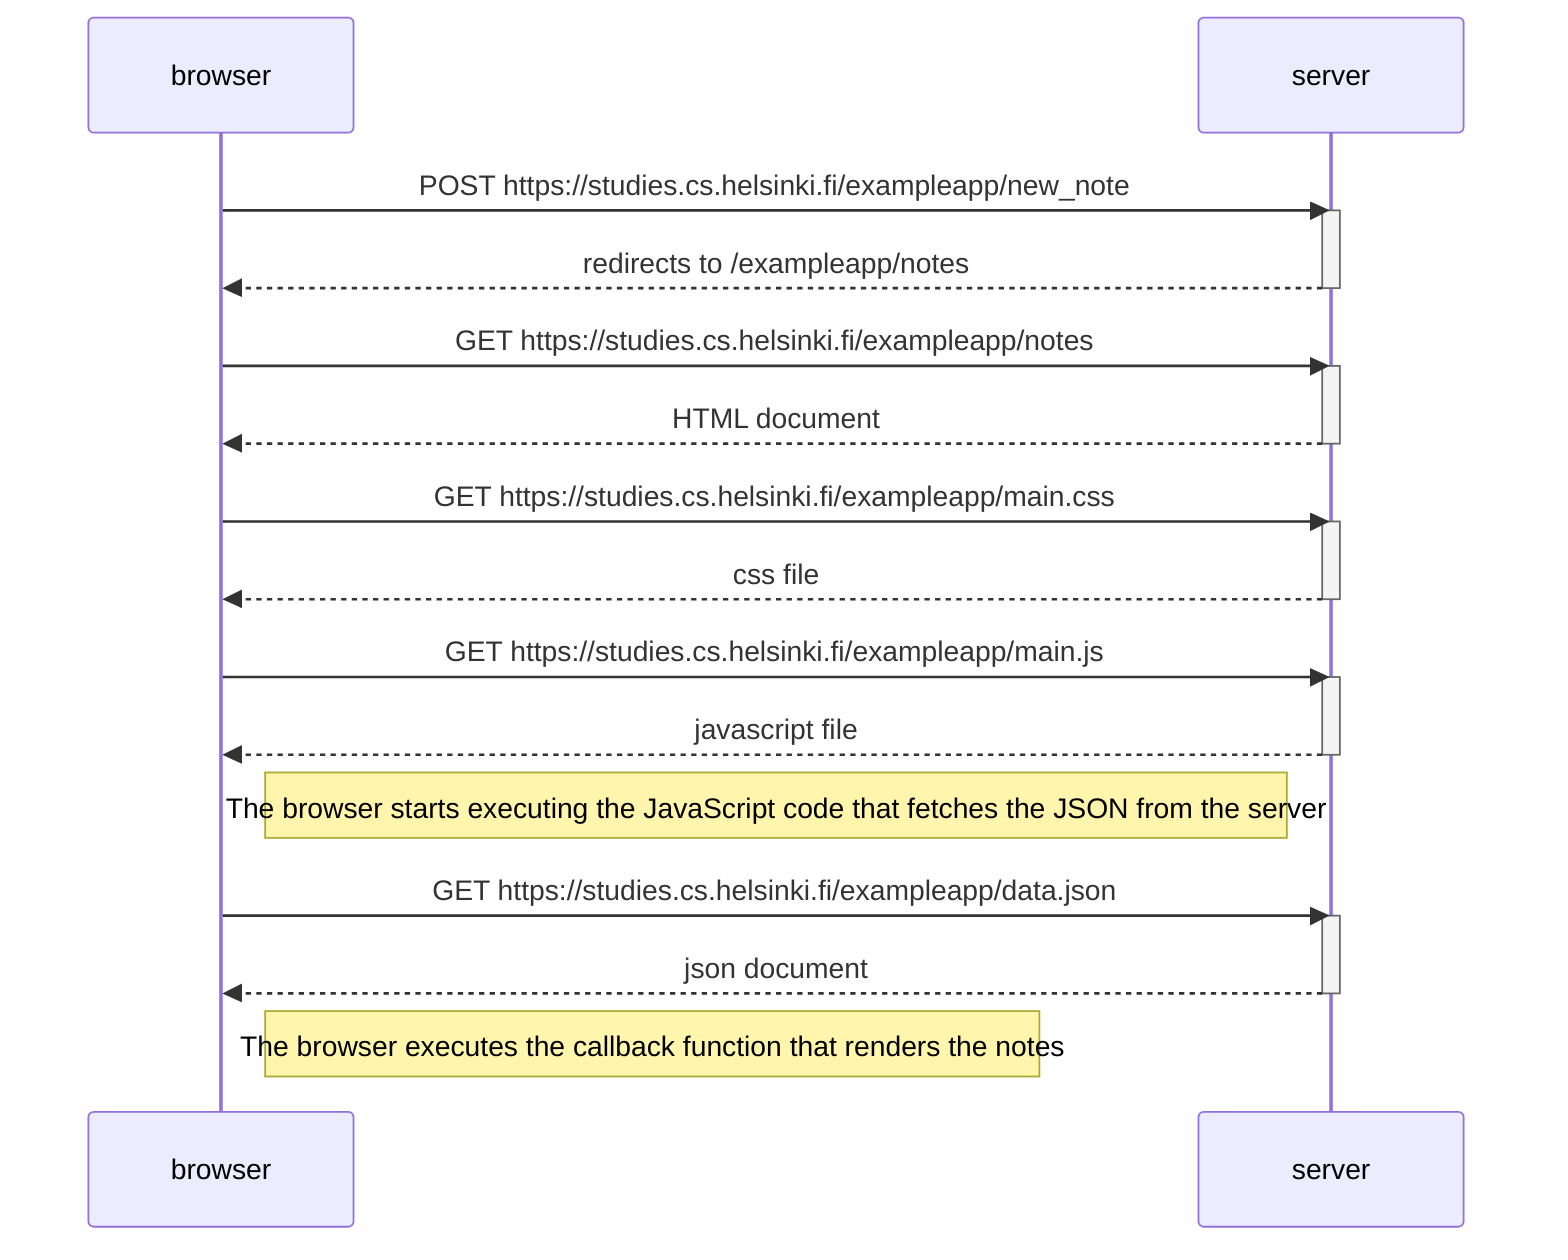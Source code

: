 sequenceDiagram
    participant browser
    participant server
    browser->>server: POST https://studies.cs.helsinki.fi/exampleapp/new_note
    activate server
    server-->>browser: redirects to /exampleapp/notes
    deactivate server
    browser->>server: GET https://studies.cs.helsinki.fi/exampleapp/notes
    activate server
    server-->>browser: HTML document
    deactivate server
    browser->>server: GET https://studies.cs.helsinki.fi/exampleapp/main.css
    activate server
    server-->>browser: css file
    deactivate server
    browser->>server: GET https://studies.cs.helsinki.fi/exampleapp/main.js
    activate server
    server-->>browser: javascript file
    deactivate server

    Note right of browser: The browser starts executing the JavaScript code that fetches the JSON from the server

    browser->>server: GET https://studies.cs.helsinki.fi/exampleapp/data.json
    activate server
    server-->>browser: json document
    deactivate server

    Note right of browser: The browser executes the callback function that renders the notes